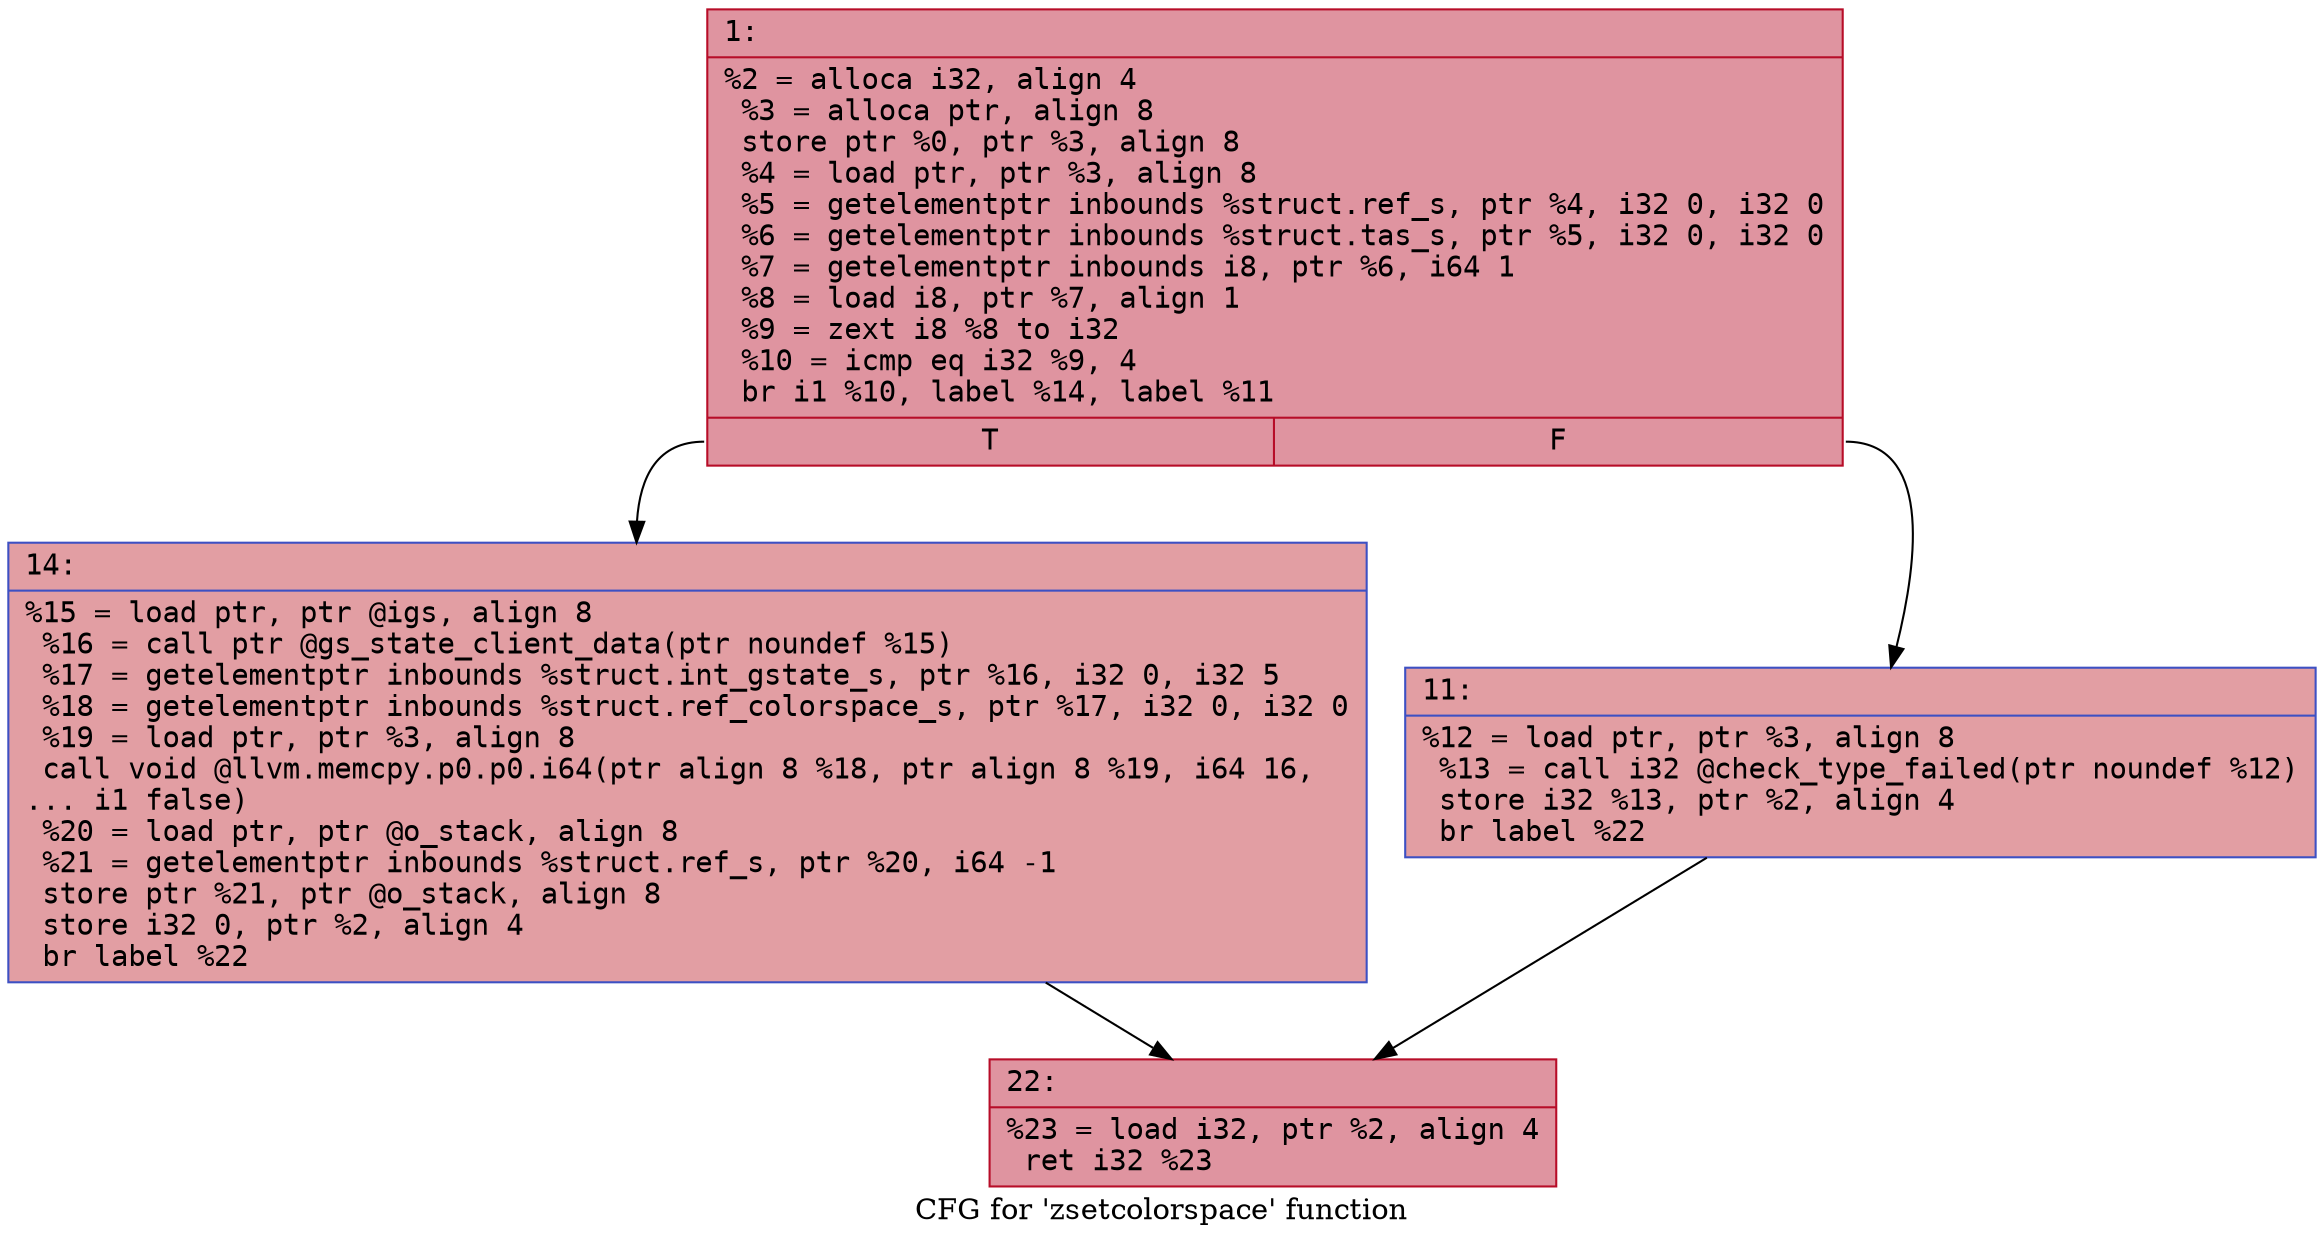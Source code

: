 digraph "CFG for 'zsetcolorspace' function" {
	label="CFG for 'zsetcolorspace' function";

	Node0x60000268efd0 [shape=record,color="#b70d28ff", style=filled, fillcolor="#b70d2870" fontname="Courier",label="{1:\l|  %2 = alloca i32, align 4\l  %3 = alloca ptr, align 8\l  store ptr %0, ptr %3, align 8\l  %4 = load ptr, ptr %3, align 8\l  %5 = getelementptr inbounds %struct.ref_s, ptr %4, i32 0, i32 0\l  %6 = getelementptr inbounds %struct.tas_s, ptr %5, i32 0, i32 0\l  %7 = getelementptr inbounds i8, ptr %6, i64 1\l  %8 = load i8, ptr %7, align 1\l  %9 = zext i8 %8 to i32\l  %10 = icmp eq i32 %9, 4\l  br i1 %10, label %14, label %11\l|{<s0>T|<s1>F}}"];
	Node0x60000268efd0:s0 -> Node0x60000268f070[tooltip="1 -> 14\nProbability 50.00%" ];
	Node0x60000268efd0:s1 -> Node0x60000268f020[tooltip="1 -> 11\nProbability 50.00%" ];
	Node0x60000268f020 [shape=record,color="#3d50c3ff", style=filled, fillcolor="#be242e70" fontname="Courier",label="{11:\l|  %12 = load ptr, ptr %3, align 8\l  %13 = call i32 @check_type_failed(ptr noundef %12)\l  store i32 %13, ptr %2, align 4\l  br label %22\l}"];
	Node0x60000268f020 -> Node0x60000268f0c0[tooltip="11 -> 22\nProbability 100.00%" ];
	Node0x60000268f070 [shape=record,color="#3d50c3ff", style=filled, fillcolor="#be242e70" fontname="Courier",label="{14:\l|  %15 = load ptr, ptr @igs, align 8\l  %16 = call ptr @gs_state_client_data(ptr noundef %15)\l  %17 = getelementptr inbounds %struct.int_gstate_s, ptr %16, i32 0, i32 5\l  %18 = getelementptr inbounds %struct.ref_colorspace_s, ptr %17, i32 0, i32 0\l  %19 = load ptr, ptr %3, align 8\l  call void @llvm.memcpy.p0.p0.i64(ptr align 8 %18, ptr align 8 %19, i64 16,\l... i1 false)\l  %20 = load ptr, ptr @o_stack, align 8\l  %21 = getelementptr inbounds %struct.ref_s, ptr %20, i64 -1\l  store ptr %21, ptr @o_stack, align 8\l  store i32 0, ptr %2, align 4\l  br label %22\l}"];
	Node0x60000268f070 -> Node0x60000268f0c0[tooltip="14 -> 22\nProbability 100.00%" ];
	Node0x60000268f0c0 [shape=record,color="#b70d28ff", style=filled, fillcolor="#b70d2870" fontname="Courier",label="{22:\l|  %23 = load i32, ptr %2, align 4\l  ret i32 %23\l}"];
}
